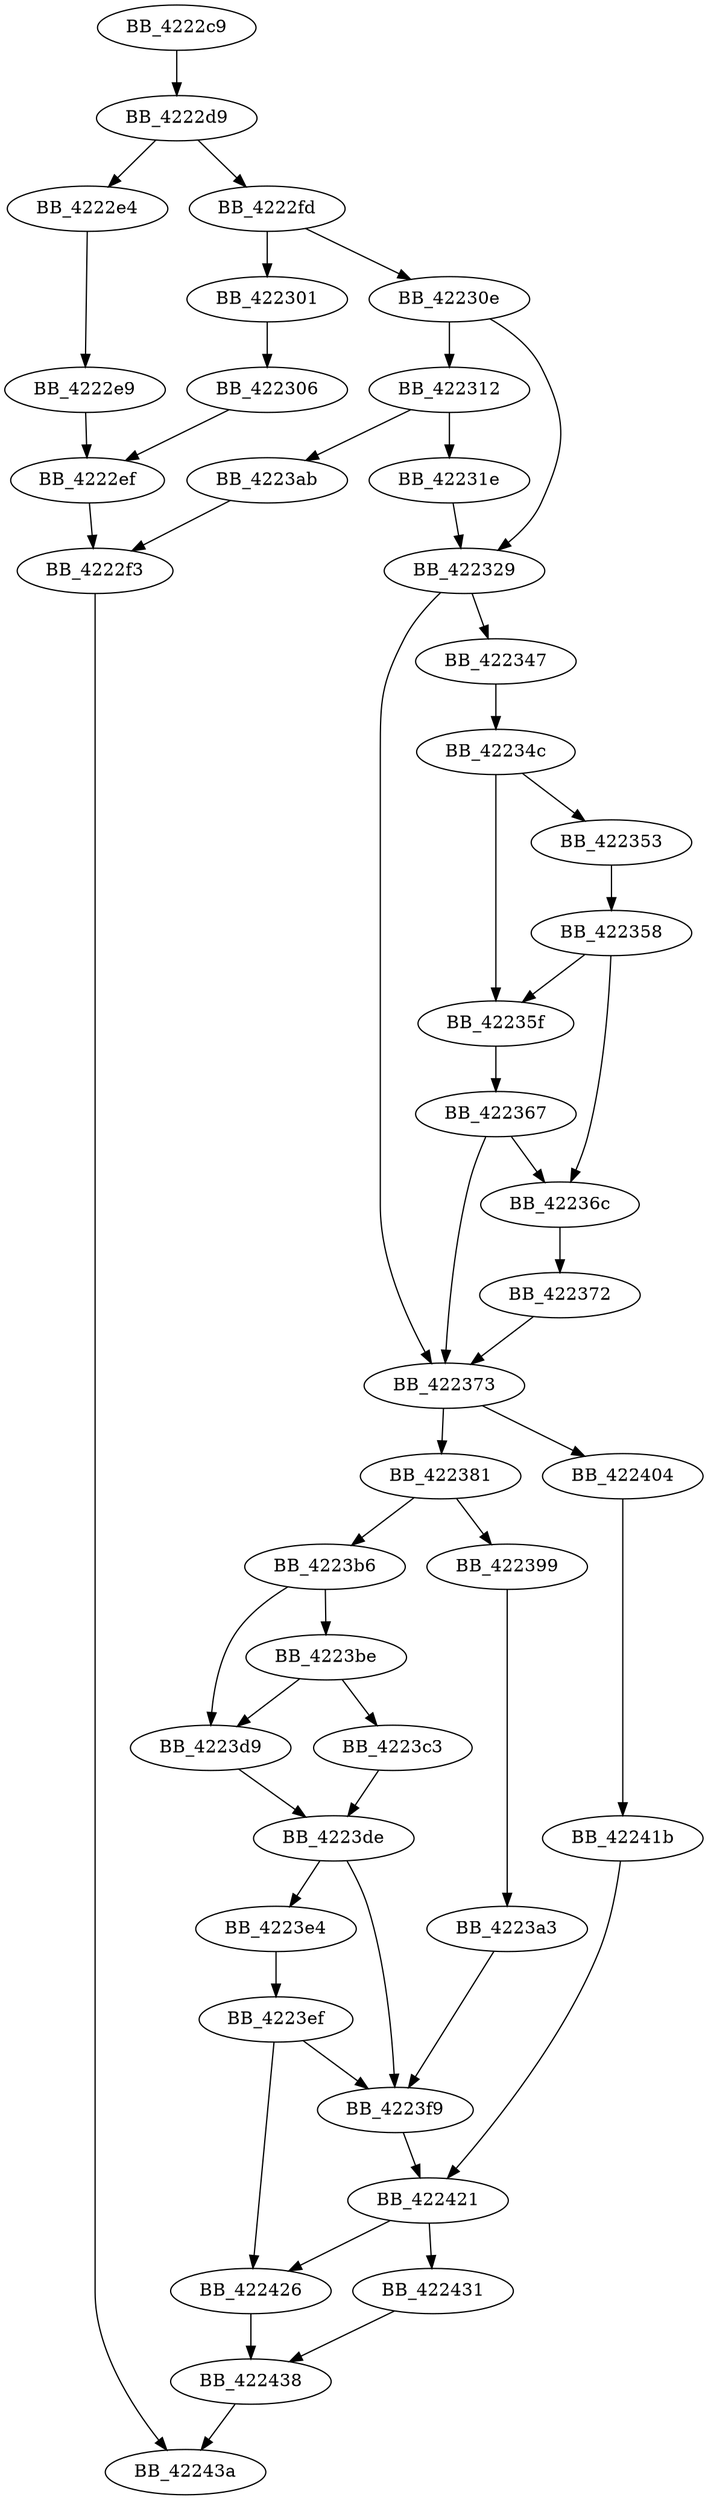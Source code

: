 DiGraph __flswbuf{
BB_4222c9->BB_4222d9
BB_4222d9->BB_4222e4
BB_4222d9->BB_4222fd
BB_4222e4->BB_4222e9
BB_4222e9->BB_4222ef
BB_4222ef->BB_4222f3
BB_4222f3->BB_42243a
BB_4222fd->BB_422301
BB_4222fd->BB_42230e
BB_422301->BB_422306
BB_422306->BB_4222ef
BB_42230e->BB_422312
BB_42230e->BB_422329
BB_422312->BB_42231e
BB_422312->BB_4223ab
BB_42231e->BB_422329
BB_422329->BB_422347
BB_422329->BB_422373
BB_422347->BB_42234c
BB_42234c->BB_422353
BB_42234c->BB_42235f
BB_422353->BB_422358
BB_422358->BB_42235f
BB_422358->BB_42236c
BB_42235f->BB_422367
BB_422367->BB_42236c
BB_422367->BB_422373
BB_42236c->BB_422372
BB_422372->BB_422373
BB_422373->BB_422381
BB_422373->BB_422404
BB_422381->BB_422399
BB_422381->BB_4223b6
BB_422399->BB_4223a3
BB_4223a3->BB_4223f9
BB_4223ab->BB_4222f3
BB_4223b6->BB_4223be
BB_4223b6->BB_4223d9
BB_4223be->BB_4223c3
BB_4223be->BB_4223d9
BB_4223c3->BB_4223de
BB_4223d9->BB_4223de
BB_4223de->BB_4223e4
BB_4223de->BB_4223f9
BB_4223e4->BB_4223ef
BB_4223ef->BB_4223f9
BB_4223ef->BB_422426
BB_4223f9->BB_422421
BB_422404->BB_42241b
BB_42241b->BB_422421
BB_422421->BB_422426
BB_422421->BB_422431
BB_422426->BB_422438
BB_422431->BB_422438
BB_422438->BB_42243a
}

